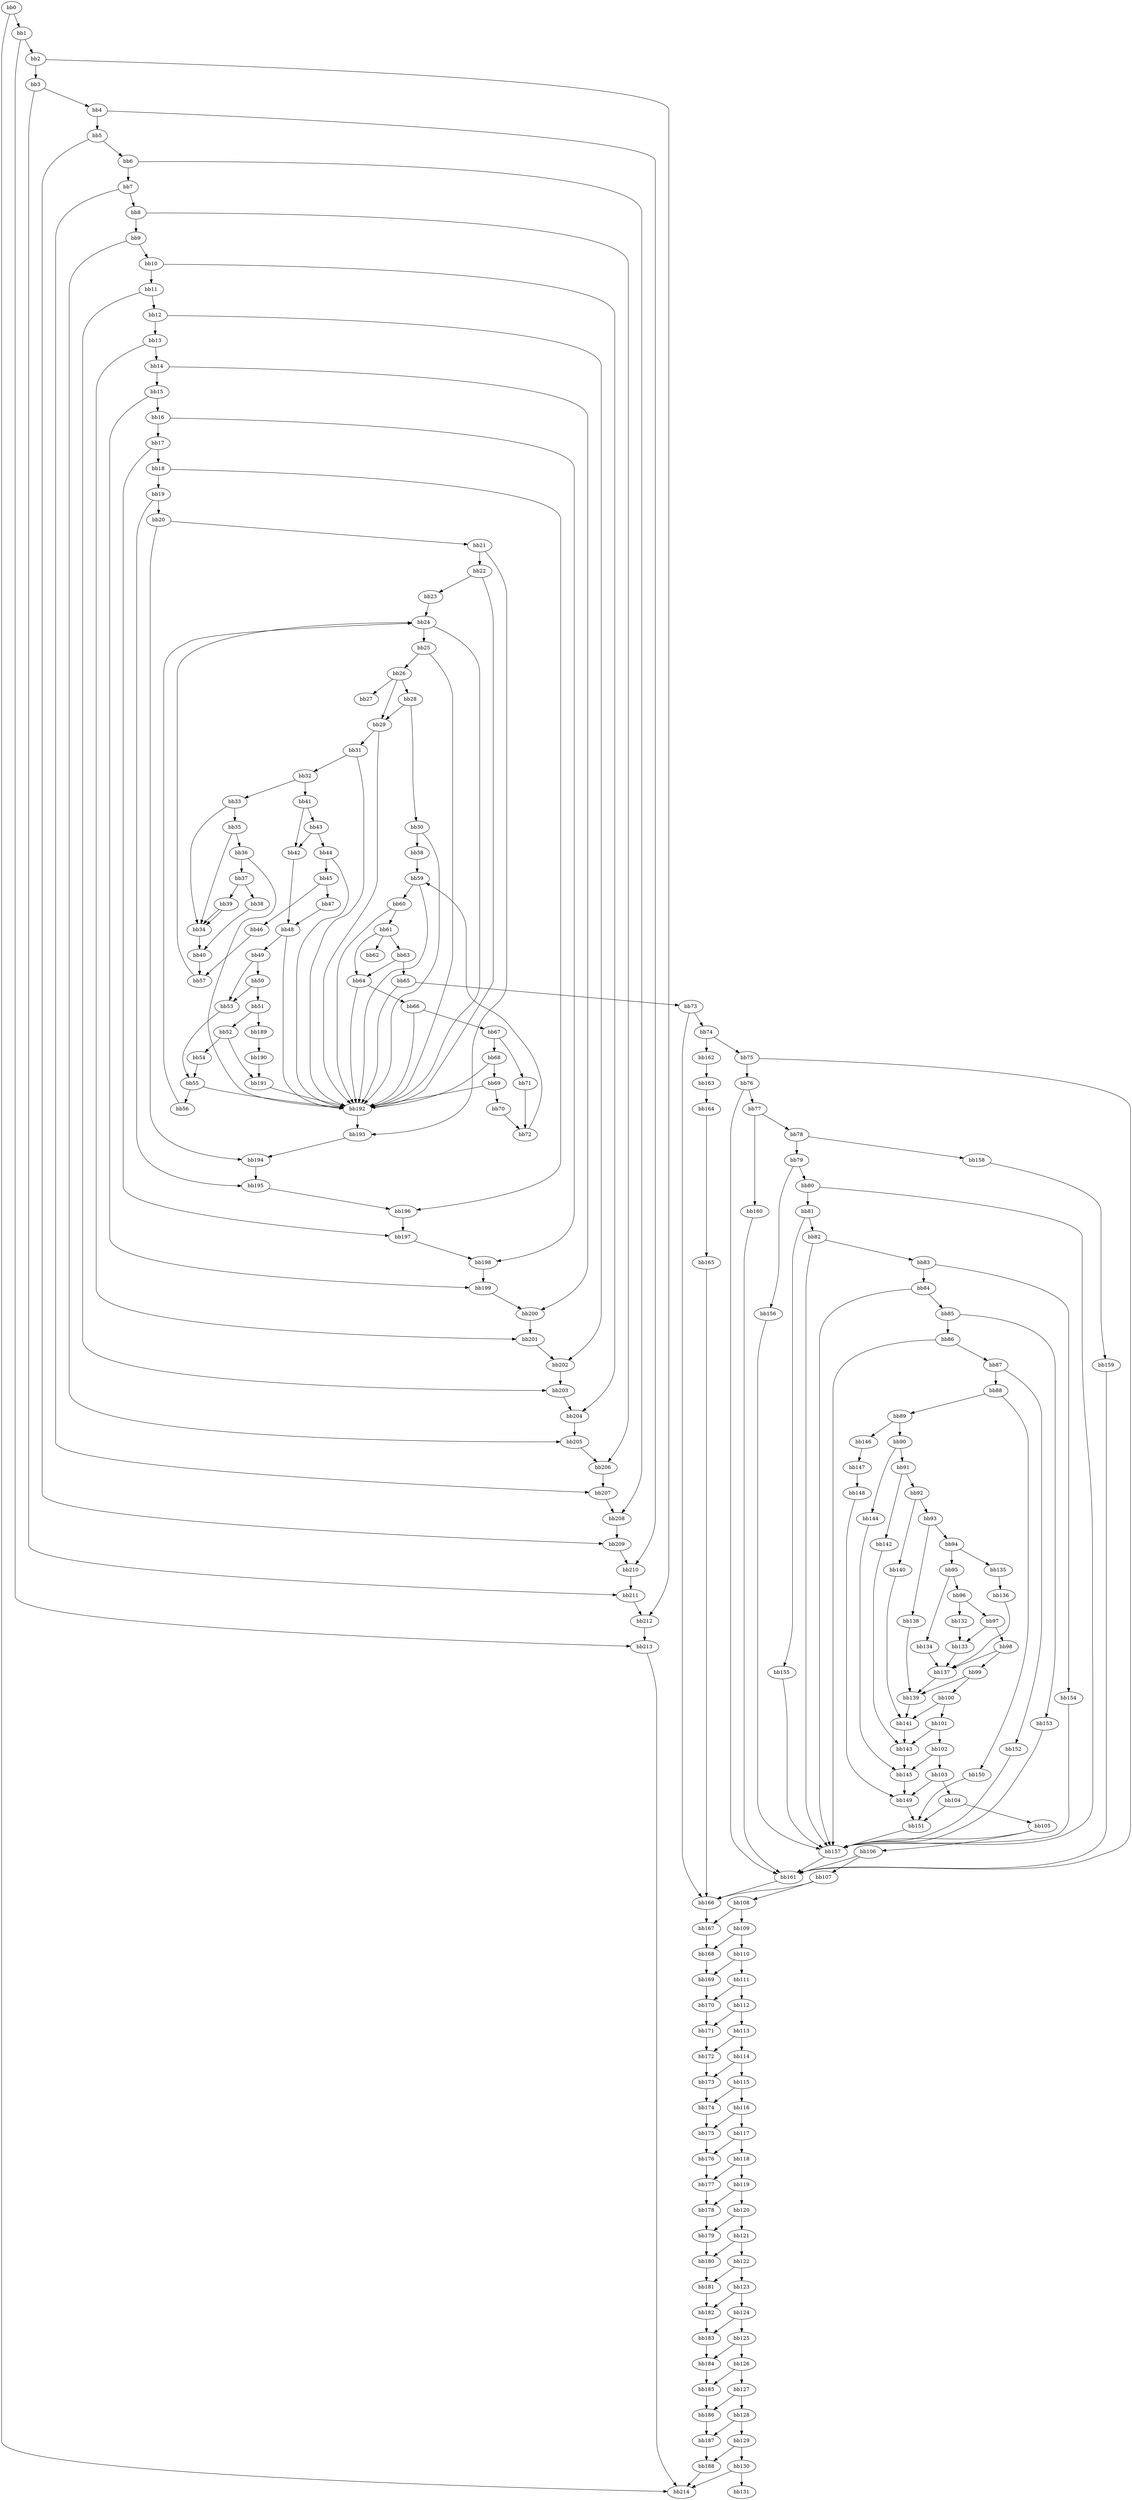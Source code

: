 digraph {
    0 [ label = "bb0\l" ]
    1 [ label = "bb1\l" ]
    2 [ label = "bb2\l" ]
    3 [ label = "bb3\l" ]
    4 [ label = "bb4\l" ]
    5 [ label = "bb5\l" ]
    6 [ label = "bb6\l" ]
    7 [ label = "bb7\l" ]
    8 [ label = "bb8\l" ]
    9 [ label = "bb9\l" ]
    10 [ label = "bb10\l" ]
    11 [ label = "bb11\l" ]
    12 [ label = "bb12\l" ]
    13 [ label = "bb13\l" ]
    14 [ label = "bb14\l" ]
    15 [ label = "bb15\l" ]
    16 [ label = "bb16\l" ]
    17 [ label = "bb17\l" ]
    18 [ label = "bb18\l" ]
    19 [ label = "bb19\l" ]
    20 [ label = "bb20\l" ]
    21 [ label = "bb21\l" ]
    22 [ label = "bb22\l" ]
    23 [ label = "bb23\l" ]
    24 [ label = "bb24\l" ]
    25 [ label = "bb25\l" ]
    26 [ label = "bb26\l" ]
    27 [ label = "bb27\l" ]
    28 [ label = "bb28\l" ]
    29 [ label = "bb29\l" ]
    30 [ label = "bb30\l" ]
    31 [ label = "bb31\l" ]
    32 [ label = "bb32\l" ]
    33 [ label = "bb33\l" ]
    34 [ label = "bb34\l" ]
    35 [ label = "bb35\l" ]
    36 [ label = "bb36\l" ]
    37 [ label = "bb37\l" ]
    38 [ label = "bb38\l" ]
    39 [ label = "bb39\l" ]
    40 [ label = "bb40\l" ]
    41 [ label = "bb41\l" ]
    42 [ label = "bb42\l" ]
    43 [ label = "bb43\l" ]
    44 [ label = "bb44\l" ]
    45 [ label = "bb45\l" ]
    46 [ label = "bb46\l" ]
    47 [ label = "bb47\l" ]
    48 [ label = "bb48\l" ]
    49 [ label = "bb49\l" ]
    50 [ label = "bb50\l" ]
    51 [ label = "bb51\l" ]
    52 [ label = "bb52\l" ]
    53 [ label = "bb53\l" ]
    54 [ label = "bb54\l" ]
    55 [ label = "bb55\l" ]
    56 [ label = "bb56\l" ]
    57 [ label = "bb57\l" ]
    58 [ label = "bb58\l" ]
    59 [ label = "bb59\l" ]
    60 [ label = "bb60\l" ]
    61 [ label = "bb61\l" ]
    62 [ label = "bb62\l" ]
    63 [ label = "bb63\l" ]
    64 [ label = "bb64\l" ]
    65 [ label = "bb65\l" ]
    66 [ label = "bb66\l" ]
    67 [ label = "bb67\l" ]
    68 [ label = "bb68\l" ]
    69 [ label = "bb69\l" ]
    70 [ label = "bb70\l" ]
    71 [ label = "bb71\l" ]
    72 [ label = "bb72\l" ]
    73 [ label = "bb73\l" ]
    74 [ label = "bb74\l" ]
    75 [ label = "bb75\l" ]
    76 [ label = "bb76\l" ]
    77 [ label = "bb77\l" ]
    78 [ label = "bb78\l" ]
    79 [ label = "bb79\l" ]
    80 [ label = "bb80\l" ]
    81 [ label = "bb81\l" ]
    82 [ label = "bb82\l" ]
    83 [ label = "bb83\l" ]
    84 [ label = "bb84\l" ]
    85 [ label = "bb85\l" ]
    86 [ label = "bb86\l" ]
    87 [ label = "bb87\l" ]
    88 [ label = "bb88\l" ]
    89 [ label = "bb89\l" ]
    90 [ label = "bb90\l" ]
    91 [ label = "bb91\l" ]
    92 [ label = "bb92\l" ]
    93 [ label = "bb93\l" ]
    94 [ label = "bb94\l" ]
    95 [ label = "bb95\l" ]
    96 [ label = "bb96\l" ]
    97 [ label = "bb97\l" ]
    98 [ label = "bb98\l" ]
    99 [ label = "bb99\l" ]
    100 [ label = "bb100\l" ]
    101 [ label = "bb101\l" ]
    102 [ label = "bb102\l" ]
    103 [ label = "bb103\l" ]
    104 [ label = "bb104\l" ]
    105 [ label = "bb105\l" ]
    106 [ label = "bb106\l" ]
    107 [ label = "bb107\l" ]
    108 [ label = "bb108\l" ]
    109 [ label = "bb109\l" ]
    110 [ label = "bb110\l" ]
    111 [ label = "bb111\l" ]
    112 [ label = "bb112\l" ]
    113 [ label = "bb113\l" ]
    114 [ label = "bb114\l" ]
    115 [ label = "bb115\l" ]
    116 [ label = "bb116\l" ]
    117 [ label = "bb117\l" ]
    118 [ label = "bb118\l" ]
    119 [ label = "bb119\l" ]
    120 [ label = "bb120\l" ]
    121 [ label = "bb121\l" ]
    122 [ label = "bb122\l" ]
    123 [ label = "bb123\l" ]
    124 [ label = "bb124\l" ]
    125 [ label = "bb125\l" ]
    126 [ label = "bb126\l" ]
    127 [ label = "bb127\l" ]
    128 [ label = "bb128\l" ]
    129 [ label = "bb129\l" ]
    130 [ label = "bb130\l" ]
    131 [ label = "bb131\l" ]
    132 [ label = "bb132\l" ]
    133 [ label = "bb133\l" ]
    134 [ label = "bb134\l" ]
    135 [ label = "bb135\l" ]
    136 [ label = "bb136\l" ]
    137 [ label = "bb137\l" ]
    138 [ label = "bb138\l" ]
    139 [ label = "bb139\l" ]
    140 [ label = "bb140\l" ]
    141 [ label = "bb141\l" ]
    142 [ label = "bb142\l" ]
    143 [ label = "bb143\l" ]
    144 [ label = "bb144\l" ]
    145 [ label = "bb145\l" ]
    146 [ label = "bb146\l" ]
    147 [ label = "bb147\l" ]
    148 [ label = "bb148\l" ]
    149 [ label = "bb149\l" ]
    150 [ label = "bb150\l" ]
    151 [ label = "bb151\l" ]
    152 [ label = "bb152\l" ]
    153 [ label = "bb153\l" ]
    154 [ label = "bb154\l" ]
    155 [ label = "bb155\l" ]
    156 [ label = "bb156\l" ]
    157 [ label = "bb157\l" ]
    158 [ label = "bb158\l" ]
    159 [ label = "bb159\l" ]
    160 [ label = "bb160\l" ]
    161 [ label = "bb161\l" ]
    162 [ label = "bb162\l" ]
    163 [ label = "bb163\l" ]
    164 [ label = "bb164\l" ]
    165 [ label = "bb165\l" ]
    166 [ label = "bb166\l" ]
    167 [ label = "bb167\l" ]
    168 [ label = "bb168\l" ]
    169 [ label = "bb169\l" ]
    170 [ label = "bb170\l" ]
    171 [ label = "bb171\l" ]
    172 [ label = "bb172\l" ]
    173 [ label = "bb173\l" ]
    174 [ label = "bb174\l" ]
    175 [ label = "bb175\l" ]
    176 [ label = "bb176\l" ]
    177 [ label = "bb177\l" ]
    178 [ label = "bb178\l" ]
    179 [ label = "bb179\l" ]
    180 [ label = "bb180\l" ]
    181 [ label = "bb181\l" ]
    182 [ label = "bb182\l" ]
    183 [ label = "bb183\l" ]
    184 [ label = "bb184\l" ]
    185 [ label = "bb185\l" ]
    186 [ label = "bb186\l" ]
    187 [ label = "bb187\l" ]
    188 [ label = "bb188\l" ]
    189 [ label = "bb189\l" ]
    190 [ label = "bb190\l" ]
    191 [ label = "bb191\l" ]
    192 [ label = "bb192\l" ]
    193 [ label = "bb193\l" ]
    194 [ label = "bb194\l" ]
    195 [ label = "bb195\l" ]
    196 [ label = "bb196\l" ]
    197 [ label = "bb197\l" ]
    198 [ label = "bb198\l" ]
    199 [ label = "bb199\l" ]
    200 [ label = "bb200\l" ]
    201 [ label = "bb201\l" ]
    202 [ label = "bb202\l" ]
    203 [ label = "bb203\l" ]
    204 [ label = "bb204\l" ]
    205 [ label = "bb205\l" ]
    206 [ label = "bb206\l" ]
    207 [ label = "bb207\l" ]
    208 [ label = "bb208\l" ]
    209 [ label = "bb209\l" ]
    210 [ label = "bb210\l" ]
    211 [ label = "bb211\l" ]
    212 [ label = "bb212\l" ]
    213 [ label = "bb213\l" ]
    214 [ label = "bb214\l" ]
    0 -> 1 [ ]
    0 -> 214 [ ]
    1 -> 2 [ ]
    1 -> 213 [ ]
    2 -> 3 [ ]
    2 -> 212 [ ]
    3 -> 4 [ ]
    3 -> 211 [ ]
    4 -> 5 [ ]
    4 -> 210 [ ]
    5 -> 6 [ ]
    5 -> 209 [ ]
    6 -> 7 [ ]
    6 -> 208 [ ]
    7 -> 8 [ ]
    7 -> 207 [ ]
    8 -> 9 [ ]
    8 -> 206 [ ]
    9 -> 10 [ ]
    9 -> 205 [ ]
    10 -> 11 [ ]
    10 -> 204 [ ]
    11 -> 12 [ ]
    11 -> 203 [ ]
    12 -> 13 [ ]
    12 -> 202 [ ]
    13 -> 14 [ ]
    13 -> 201 [ ]
    14 -> 15 [ ]
    14 -> 200 [ ]
    15 -> 16 [ ]
    15 -> 199 [ ]
    16 -> 17 [ ]
    16 -> 198 [ ]
    17 -> 18 [ ]
    17 -> 197 [ ]
    18 -> 19 [ ]
    18 -> 196 [ ]
    19 -> 20 [ ]
    19 -> 195 [ ]
    20 -> 21 [ ]
    20 -> 194 [ ]
    21 -> 22 [ ]
    21 -> 193 [ ]
    22 -> 23 [ ]
    22 -> 192 [ ]
    23 -> 24 [ ]
    24 -> 25 [ ]
    24 -> 192 [ ]
    25 -> 26 [ ]
    25 -> 192 [ ]
    26 -> 27 [ ]
    26 -> 28 [ ]
    26 -> 29 [ ]
    28 -> 29 [ ]
    28 -> 30 [ ]
    29 -> 31 [ ]
    29 -> 192 [ ]
    30 -> 58 [ ]
    30 -> 192 [ ]
    31 -> 32 [ ]
    31 -> 192 [ ]
    32 -> 33 [ ]
    32 -> 41 [ ]
    33 -> 34 [ ]
    33 -> 35 [ ]
    34 -> 40 [ ]
    35 -> 34 [ ]
    35 -> 36 [ ]
    36 -> 37 [ ]
    36 -> 192 [ ]
    37 -> 38 [ ]
    37 -> 39 [ ]
    38 -> 40 [ ]
    39 -> 34 [ ]
    39 -> 34 [ ]
    40 -> 57 [ ]
    41 -> 42 [ ]
    41 -> 43 [ ]
    42 -> 48 [ ]
    43 -> 42 [ ]
    43 -> 44 [ ]
    44 -> 45 [ ]
    44 -> 192 [ ]
    45 -> 46 [ ]
    45 -> 47 [ ]
    46 -> 57 [ ]
    47 -> 48 [ ]
    48 -> 49 [ ]
    48 -> 192 [ ]
    49 -> 50 [ ]
    49 -> 53 [ ]
    50 -> 51 [ ]
    50 -> 53 [ ]
    51 -> 52 [ ]
    51 -> 189 [ ]
    52 -> 54 [ ]
    52 -> 191 [ ]
    53 -> 55 [ ]
    54 -> 55 [ ]
    55 -> 56 [ ]
    55 -> 192 [ ]
    56 -> 24 [ ]
    57 -> 24 [ ]
    58 -> 59 [ ]
    59 -> 60 [ ]
    59 -> 192 [ ]
    60 -> 61 [ ]
    60 -> 192 [ ]
    61 -> 62 [ ]
    61 -> 63 [ ]
    61 -> 64 [ ]
    63 -> 64 [ ]
    63 -> 65 [ ]
    64 -> 66 [ ]
    64 -> 192 [ ]
    65 -> 73 [ ]
    65 -> 192 [ ]
    66 -> 67 [ ]
    66 -> 192 [ ]
    67 -> 68 [ ]
    67 -> 71 [ ]
    68 -> 69 [ ]
    68 -> 192 [ ]
    69 -> 70 [ ]
    69 -> 192 [ ]
    70 -> 72 [ ]
    71 -> 72 [ ]
    72 -> 59 [ ]
    73 -> 74 [ ]
    73 -> 166 [ ]
    74 -> 75 [ ]
    74 -> 162 [ ]
    75 -> 76 [ ]
    75 -> 161 [ ]
    76 -> 77 [ ]
    76 -> 161 [ ]
    77 -> 78 [ ]
    77 -> 160 [ ]
    78 -> 79 [ ]
    78 -> 158 [ ]
    79 -> 80 [ ]
    79 -> 156 [ ]
    80 -> 81 [ ]
    80 -> 157 [ ]
    81 -> 82 [ ]
    81 -> 155 [ ]
    82 -> 83 [ ]
    82 -> 157 [ ]
    83 -> 84 [ ]
    83 -> 154 [ ]
    84 -> 85 [ ]
    84 -> 157 [ ]
    85 -> 86 [ ]
    85 -> 153 [ ]
    86 -> 87 [ ]
    86 -> 157 [ ]
    87 -> 88 [ ]
    87 -> 152 [ ]
    88 -> 89 [ ]
    88 -> 150 [ ]
    89 -> 90 [ ]
    89 -> 146 [ ]
    90 -> 91 [ ]
    90 -> 144 [ ]
    91 -> 92 [ ]
    91 -> 142 [ ]
    92 -> 93 [ ]
    92 -> 140 [ ]
    93 -> 94 [ ]
    93 -> 138 [ ]
    94 -> 95 [ ]
    94 -> 135 [ ]
    95 -> 96 [ ]
    95 -> 134 [ ]
    96 -> 97 [ ]
    96 -> 132 [ ]
    97 -> 98 [ ]
    97 -> 133 [ ]
    98 -> 99 [ ]
    98 -> 137 [ ]
    99 -> 100 [ ]
    99 -> 139 [ ]
    100 -> 101 [ ]
    100 -> 141 [ ]
    101 -> 102 [ ]
    101 -> 143 [ ]
    102 -> 103 [ ]
    102 -> 145 [ ]
    103 -> 104 [ ]
    103 -> 149 [ ]
    104 -> 105 [ ]
    104 -> 151 [ ]
    105 -> 106 [ ]
    105 -> 157 [ ]
    106 -> 107 [ ]
    106 -> 161 [ ]
    107 -> 108 [ ]
    107 -> 166 [ ]
    108 -> 109 [ ]
    108 -> 167 [ ]
    109 -> 110 [ ]
    109 -> 168 [ ]
    110 -> 111 [ ]
    110 -> 169 [ ]
    111 -> 112 [ ]
    111 -> 170 [ ]
    112 -> 113 [ ]
    112 -> 171 [ ]
    113 -> 114 [ ]
    113 -> 172 [ ]
    114 -> 115 [ ]
    114 -> 173 [ ]
    115 -> 116 [ ]
    115 -> 174 [ ]
    116 -> 117 [ ]
    116 -> 175 [ ]
    117 -> 118 [ ]
    117 -> 176 [ ]
    118 -> 119 [ ]
    118 -> 177 [ ]
    119 -> 120 [ ]
    119 -> 178 [ ]
    120 -> 121 [ ]
    120 -> 179 [ ]
    121 -> 122 [ ]
    121 -> 180 [ ]
    122 -> 123 [ ]
    122 -> 181 [ ]
    123 -> 124 [ ]
    123 -> 182 [ ]
    124 -> 125 [ ]
    124 -> 183 [ ]
    125 -> 126 [ ]
    125 -> 184 [ ]
    126 -> 127 [ ]
    126 -> 185 [ ]
    127 -> 128 [ ]
    127 -> 186 [ ]
    128 -> 129 [ ]
    128 -> 187 [ ]
    129 -> 130 [ ]
    129 -> 188 [ ]
    130 -> 131 [ ]
    130 -> 214 [ ]
    132 -> 133 [ ]
    133 -> 137 [ ]
    134 -> 137 [ ]
    135 -> 136 [ ]
    136 -> 137 [ ]
    137 -> 139 [ ]
    138 -> 139 [ ]
    139 -> 141 [ ]
    140 -> 141 [ ]
    141 -> 143 [ ]
    142 -> 143 [ ]
    143 -> 145 [ ]
    144 -> 145 [ ]
    145 -> 149 [ ]
    146 -> 147 [ ]
    147 -> 148 [ ]
    148 -> 149 [ ]
    149 -> 151 [ ]
    150 -> 151 [ ]
    151 -> 157 [ ]
    152 -> 157 [ ]
    153 -> 157 [ ]
    154 -> 157 [ ]
    155 -> 157 [ ]
    156 -> 157 [ ]
    157 -> 161 [ ]
    158 -> 159 [ ]
    159 -> 161 [ ]
    160 -> 161 [ ]
    161 -> 166 [ ]
    162 -> 163 [ ]
    163 -> 164 [ ]
    164 -> 165 [ ]
    165 -> 166 [ ]
    166 -> 167 [ ]
    167 -> 168 [ ]
    168 -> 169 [ ]
    169 -> 170 [ ]
    170 -> 171 [ ]
    171 -> 172 [ ]
    172 -> 173 [ ]
    173 -> 174 [ ]
    174 -> 175 [ ]
    175 -> 176 [ ]
    176 -> 177 [ ]
    177 -> 178 [ ]
    178 -> 179 [ ]
    179 -> 180 [ ]
    180 -> 181 [ ]
    181 -> 182 [ ]
    182 -> 183 [ ]
    183 -> 184 [ ]
    184 -> 185 [ ]
    185 -> 186 [ ]
    186 -> 187 [ ]
    187 -> 188 [ ]
    188 -> 214 [ ]
    189 -> 190 [ ]
    190 -> 191 [ ]
    191 -> 192 [ ]
    192 -> 193 [ ]
    193 -> 194 [ ]
    194 -> 195 [ ]
    195 -> 196 [ ]
    196 -> 197 [ ]
    197 -> 198 [ ]
    198 -> 199 [ ]
    199 -> 200 [ ]
    200 -> 201 [ ]
    201 -> 202 [ ]
    202 -> 203 [ ]
    203 -> 204 [ ]
    204 -> 205 [ ]
    205 -> 206 [ ]
    206 -> 207 [ ]
    207 -> 208 [ ]
    208 -> 209 [ ]
    209 -> 210 [ ]
    210 -> 211 [ ]
    211 -> 212 [ ]
    212 -> 213 [ ]
    213 -> 214 [ ]
}

